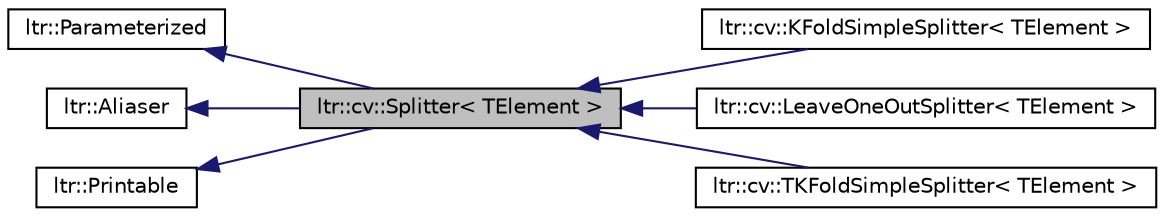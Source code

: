 digraph G
{
  edge [fontname="Helvetica",fontsize="10",labelfontname="Helvetica",labelfontsize="10"];
  node [fontname="Helvetica",fontsize="10",shape=record];
  rankdir="LR";
  Node1 [label="ltr::cv::Splitter\< TElement \>",height=0.2,width=0.4,color="black", fillcolor="grey75", style="filled" fontcolor="black"];
  Node2 -> Node1 [dir="back",color="midnightblue",fontsize="10",style="solid",fontname="Helvetica"];
  Node2 [label="ltr::Parameterized",height=0.2,width=0.4,color="black", fillcolor="white", style="filled",URL="$classltr_1_1_parameterized.html"];
  Node3 -> Node1 [dir="back",color="midnightblue",fontsize="10",style="solid",fontname="Helvetica"];
  Node3 [label="ltr::Aliaser",height=0.2,width=0.4,color="black", fillcolor="white", style="filled",URL="$classltr_1_1_aliaser.html",tooltip="Inherit from this class in order to use alias."];
  Node4 -> Node1 [dir="back",color="midnightblue",fontsize="10",style="solid",fontname="Helvetica"];
  Node4 [label="ltr::Printable",height=0.2,width=0.4,color="black", fillcolor="white", style="filled",URL="$classltr_1_1_printable.html"];
  Node1 -> Node5 [dir="back",color="midnightblue",fontsize="10",style="solid",fontname="Helvetica"];
  Node5 [label="ltr::cv::KFoldSimpleSplitter\< TElement \>",height=0.2,width=0.4,color="black", fillcolor="white", style="filled",URL="$classltr_1_1cv_1_1_k_fold_simple_splitter.html"];
  Node1 -> Node6 [dir="back",color="midnightblue",fontsize="10",style="solid",fontname="Helvetica"];
  Node6 [label="ltr::cv::LeaveOneOutSplitter\< TElement \>",height=0.2,width=0.4,color="black", fillcolor="white", style="filled",URL="$classltr_1_1cv_1_1_leave_one_out_splitter.html"];
  Node1 -> Node7 [dir="back",color="midnightblue",fontsize="10",style="solid",fontname="Helvetica"];
  Node7 [label="ltr::cv::TKFoldSimpleSplitter\< TElement \>",height=0.2,width=0.4,color="black", fillcolor="white", style="filled",URL="$classltr_1_1cv_1_1_t_k_fold_simple_splitter.html"];
}
